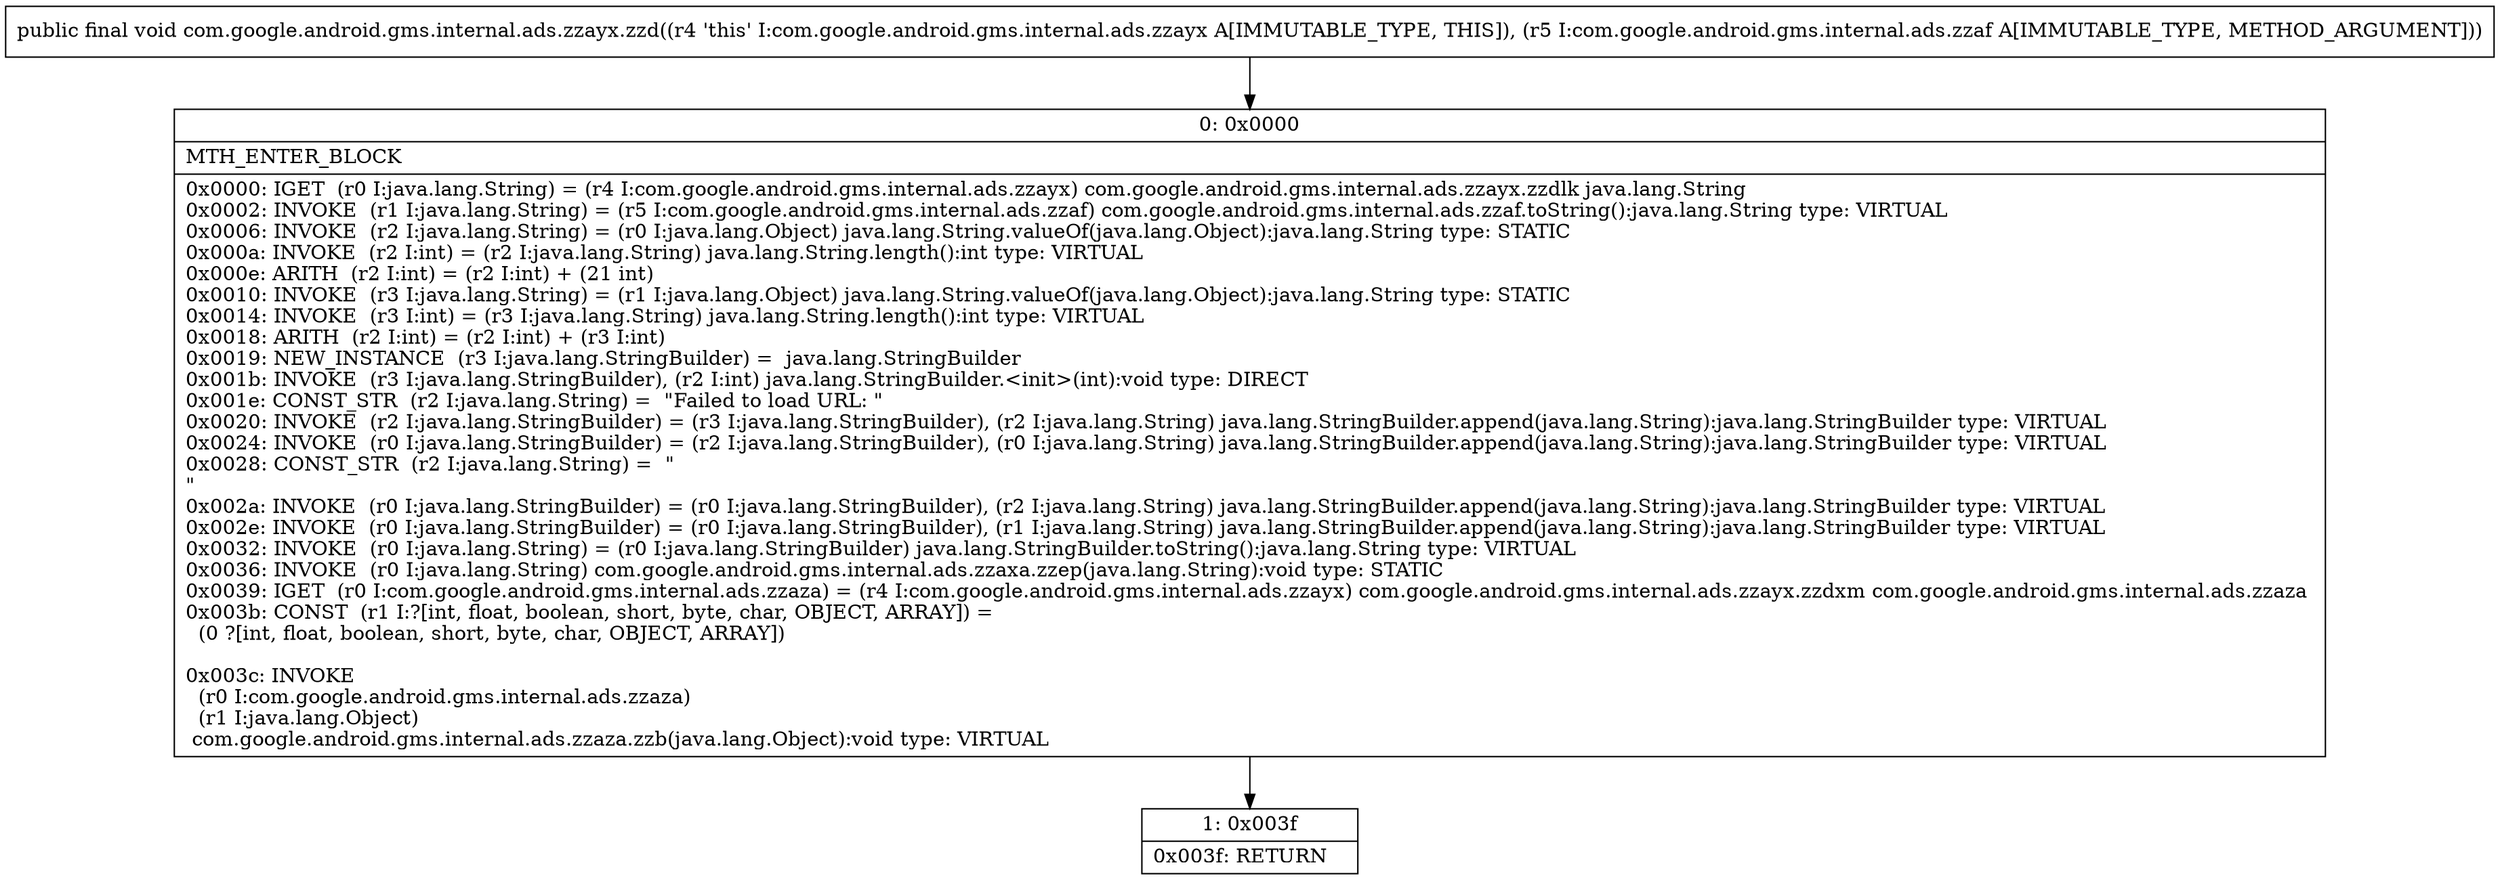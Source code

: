digraph "CFG forcom.google.android.gms.internal.ads.zzayx.zzd(Lcom\/google\/android\/gms\/internal\/ads\/zzaf;)V" {
Node_0 [shape=record,label="{0\:\ 0x0000|MTH_ENTER_BLOCK\l|0x0000: IGET  (r0 I:java.lang.String) = (r4 I:com.google.android.gms.internal.ads.zzayx) com.google.android.gms.internal.ads.zzayx.zzdlk java.lang.String \l0x0002: INVOKE  (r1 I:java.lang.String) = (r5 I:com.google.android.gms.internal.ads.zzaf) com.google.android.gms.internal.ads.zzaf.toString():java.lang.String type: VIRTUAL \l0x0006: INVOKE  (r2 I:java.lang.String) = (r0 I:java.lang.Object) java.lang.String.valueOf(java.lang.Object):java.lang.String type: STATIC \l0x000a: INVOKE  (r2 I:int) = (r2 I:java.lang.String) java.lang.String.length():int type: VIRTUAL \l0x000e: ARITH  (r2 I:int) = (r2 I:int) + (21 int) \l0x0010: INVOKE  (r3 I:java.lang.String) = (r1 I:java.lang.Object) java.lang.String.valueOf(java.lang.Object):java.lang.String type: STATIC \l0x0014: INVOKE  (r3 I:int) = (r3 I:java.lang.String) java.lang.String.length():int type: VIRTUAL \l0x0018: ARITH  (r2 I:int) = (r2 I:int) + (r3 I:int) \l0x0019: NEW_INSTANCE  (r3 I:java.lang.StringBuilder) =  java.lang.StringBuilder \l0x001b: INVOKE  (r3 I:java.lang.StringBuilder), (r2 I:int) java.lang.StringBuilder.\<init\>(int):void type: DIRECT \l0x001e: CONST_STR  (r2 I:java.lang.String) =  \"Failed to load URL: \" \l0x0020: INVOKE  (r2 I:java.lang.StringBuilder) = (r3 I:java.lang.StringBuilder), (r2 I:java.lang.String) java.lang.StringBuilder.append(java.lang.String):java.lang.StringBuilder type: VIRTUAL \l0x0024: INVOKE  (r0 I:java.lang.StringBuilder) = (r2 I:java.lang.StringBuilder), (r0 I:java.lang.String) java.lang.StringBuilder.append(java.lang.String):java.lang.StringBuilder type: VIRTUAL \l0x0028: CONST_STR  (r2 I:java.lang.String) =  \"\l\" \l0x002a: INVOKE  (r0 I:java.lang.StringBuilder) = (r0 I:java.lang.StringBuilder), (r2 I:java.lang.String) java.lang.StringBuilder.append(java.lang.String):java.lang.StringBuilder type: VIRTUAL \l0x002e: INVOKE  (r0 I:java.lang.StringBuilder) = (r0 I:java.lang.StringBuilder), (r1 I:java.lang.String) java.lang.StringBuilder.append(java.lang.String):java.lang.StringBuilder type: VIRTUAL \l0x0032: INVOKE  (r0 I:java.lang.String) = (r0 I:java.lang.StringBuilder) java.lang.StringBuilder.toString():java.lang.String type: VIRTUAL \l0x0036: INVOKE  (r0 I:java.lang.String) com.google.android.gms.internal.ads.zzaxa.zzep(java.lang.String):void type: STATIC \l0x0039: IGET  (r0 I:com.google.android.gms.internal.ads.zzaza) = (r4 I:com.google.android.gms.internal.ads.zzayx) com.google.android.gms.internal.ads.zzayx.zzdxm com.google.android.gms.internal.ads.zzaza \l0x003b: CONST  (r1 I:?[int, float, boolean, short, byte, char, OBJECT, ARRAY]) = \l  (0 ?[int, float, boolean, short, byte, char, OBJECT, ARRAY])\l \l0x003c: INVOKE  \l  (r0 I:com.google.android.gms.internal.ads.zzaza)\l  (r1 I:java.lang.Object)\l com.google.android.gms.internal.ads.zzaza.zzb(java.lang.Object):void type: VIRTUAL \l}"];
Node_1 [shape=record,label="{1\:\ 0x003f|0x003f: RETURN   \l}"];
MethodNode[shape=record,label="{public final void com.google.android.gms.internal.ads.zzayx.zzd((r4 'this' I:com.google.android.gms.internal.ads.zzayx A[IMMUTABLE_TYPE, THIS]), (r5 I:com.google.android.gms.internal.ads.zzaf A[IMMUTABLE_TYPE, METHOD_ARGUMENT])) }"];
MethodNode -> Node_0;
Node_0 -> Node_1;
}

